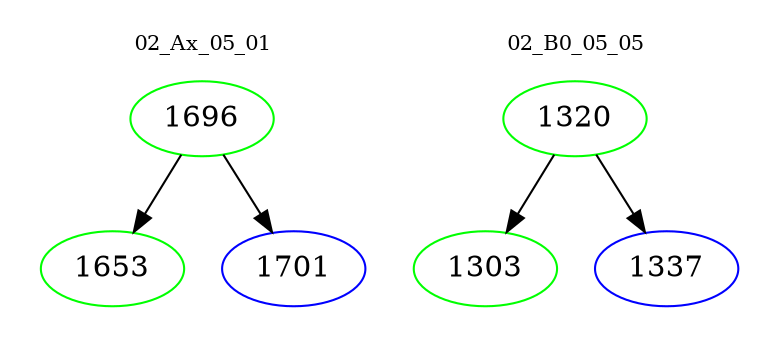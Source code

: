 digraph{
subgraph cluster_0 {
color = white
label = "02_Ax_05_01";
fontsize=10;
T0_1696 [label="1696", color="green"]
T0_1696 -> T0_1653 [color="black"]
T0_1653 [label="1653", color="green"]
T0_1696 -> T0_1701 [color="black"]
T0_1701 [label="1701", color="blue"]
}
subgraph cluster_1 {
color = white
label = "02_B0_05_05";
fontsize=10;
T1_1320 [label="1320", color="green"]
T1_1320 -> T1_1303 [color="black"]
T1_1303 [label="1303", color="green"]
T1_1320 -> T1_1337 [color="black"]
T1_1337 [label="1337", color="blue"]
}
}
